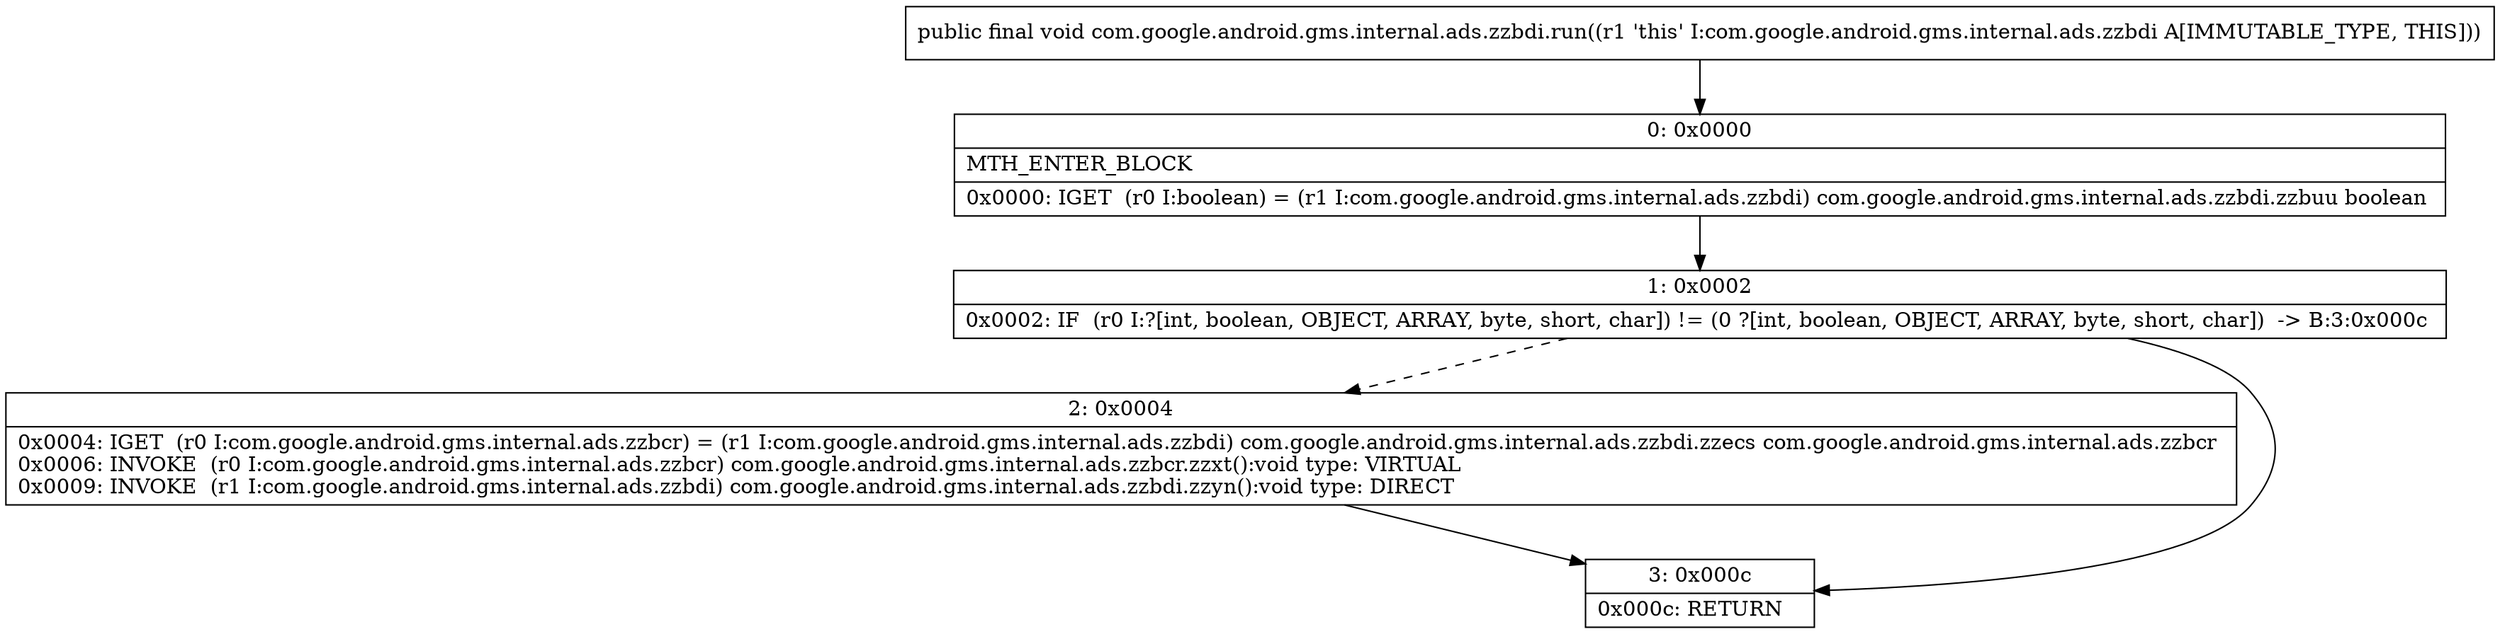 digraph "CFG forcom.google.android.gms.internal.ads.zzbdi.run()V" {
Node_0 [shape=record,label="{0\:\ 0x0000|MTH_ENTER_BLOCK\l|0x0000: IGET  (r0 I:boolean) = (r1 I:com.google.android.gms.internal.ads.zzbdi) com.google.android.gms.internal.ads.zzbdi.zzbuu boolean \l}"];
Node_1 [shape=record,label="{1\:\ 0x0002|0x0002: IF  (r0 I:?[int, boolean, OBJECT, ARRAY, byte, short, char]) != (0 ?[int, boolean, OBJECT, ARRAY, byte, short, char])  \-\> B:3:0x000c \l}"];
Node_2 [shape=record,label="{2\:\ 0x0004|0x0004: IGET  (r0 I:com.google.android.gms.internal.ads.zzbcr) = (r1 I:com.google.android.gms.internal.ads.zzbdi) com.google.android.gms.internal.ads.zzbdi.zzecs com.google.android.gms.internal.ads.zzbcr \l0x0006: INVOKE  (r0 I:com.google.android.gms.internal.ads.zzbcr) com.google.android.gms.internal.ads.zzbcr.zzxt():void type: VIRTUAL \l0x0009: INVOKE  (r1 I:com.google.android.gms.internal.ads.zzbdi) com.google.android.gms.internal.ads.zzbdi.zzyn():void type: DIRECT \l}"];
Node_3 [shape=record,label="{3\:\ 0x000c|0x000c: RETURN   \l}"];
MethodNode[shape=record,label="{public final void com.google.android.gms.internal.ads.zzbdi.run((r1 'this' I:com.google.android.gms.internal.ads.zzbdi A[IMMUTABLE_TYPE, THIS])) }"];
MethodNode -> Node_0;
Node_0 -> Node_1;
Node_1 -> Node_2[style=dashed];
Node_1 -> Node_3;
Node_2 -> Node_3;
}

